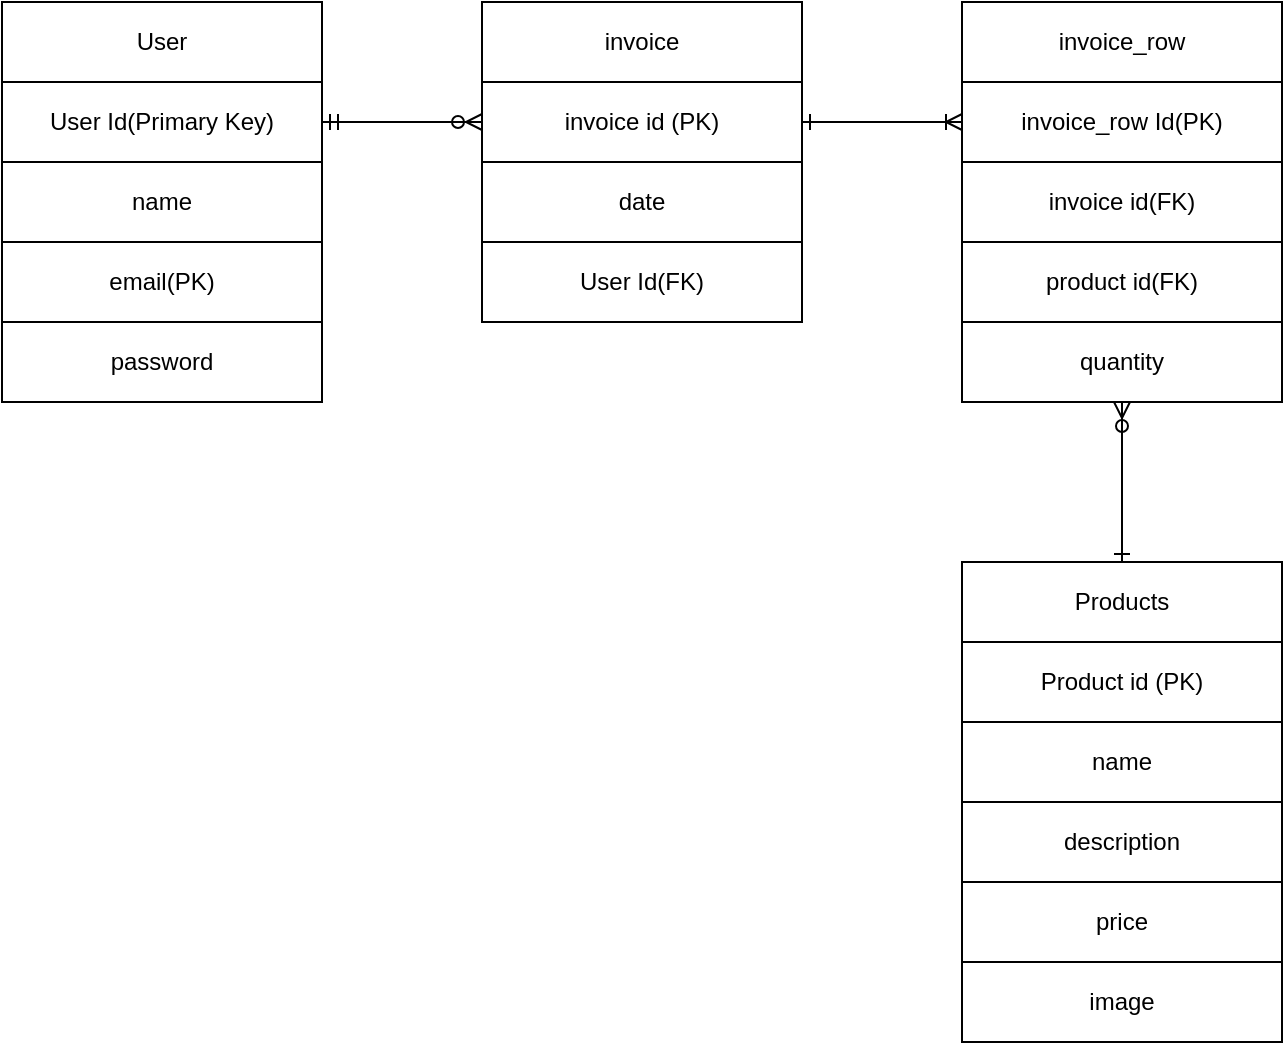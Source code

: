 <mxfile>
    <diagram id="R2lEEEUBdFMjLlhIrx00" name="Page-1">
        <mxGraphModel dx="833" dy="547" grid="1" gridSize="10" guides="1" tooltips="1" connect="1" arrows="1" fold="1" page="1" pageScale="1" pageWidth="850" pageHeight="1100" math="0" shadow="0" extFonts="Permanent Marker^https://fonts.googleapis.com/css?family=Permanent+Marker">
            <root>
                <mxCell id="0"/>
                <mxCell id="1" parent="0"/>
                <mxCell id="gFZ8wLatGyTkjk2vjXez-4" value="User" style="rounded=0;whiteSpace=wrap;html=1;" parent="1" vertex="1">
                    <mxGeometry x="40" y="80" width="160" height="40" as="geometry"/>
                </mxCell>
                <mxCell id="3" style="edgeStyle=none;html=1;entryX=0;entryY=0.5;entryDx=0;entryDy=0;endArrow=ERzeroToMany;endFill=0;" parent="1" source="gFZ8wLatGyTkjk2vjXez-5" target="gFZ8wLatGyTkjk2vjXez-11" edge="1">
                    <mxGeometry relative="1" as="geometry"/>
                </mxCell>
                <mxCell id="gFZ8wLatGyTkjk2vjXez-5" value="User Id(Primary Key)" style="rounded=0;whiteSpace=wrap;html=1;" parent="1" vertex="1">
                    <mxGeometry x="40" y="120" width="160" height="40" as="geometry"/>
                </mxCell>
                <mxCell id="gFZ8wLatGyTkjk2vjXez-6" value="name" style="rounded=0;whiteSpace=wrap;html=1;" parent="1" vertex="1">
                    <mxGeometry x="40" y="160" width="160" height="40" as="geometry"/>
                </mxCell>
                <mxCell id="gFZ8wLatGyTkjk2vjXez-7" value="email(PK)" style="rounded=0;whiteSpace=wrap;html=1;" parent="1" vertex="1">
                    <mxGeometry x="40" y="200" width="160" height="40" as="geometry"/>
                </mxCell>
                <mxCell id="gFZ8wLatGyTkjk2vjXez-8" value="password" style="rounded=0;whiteSpace=wrap;html=1;" parent="1" vertex="1">
                    <mxGeometry x="40" y="240" width="160" height="40" as="geometry"/>
                </mxCell>
                <mxCell id="gFZ8wLatGyTkjk2vjXez-9" value="invoice" style="rounded=0;whiteSpace=wrap;html=1;" parent="1" vertex="1">
                    <mxGeometry x="280" y="80" width="160" height="40" as="geometry"/>
                </mxCell>
                <mxCell id="5" style="edgeStyle=none;html=1;exitX=0;exitY=0.5;exitDx=0;exitDy=0;endArrow=ERmandOne;endFill=0;" parent="1" source="gFZ8wLatGyTkjk2vjXez-11" edge="1">
                    <mxGeometry relative="1" as="geometry">
                        <mxPoint x="200" y="140" as="targetPoint"/>
                    </mxGeometry>
                </mxCell>
                <mxCell id="9" value="" style="edgeStyle=none;html=1;endArrow=ERoneToMany;endFill=0;entryX=0;entryY=0.5;entryDx=0;entryDy=0;" parent="1" source="gFZ8wLatGyTkjk2vjXez-11" target="gFZ8wLatGyTkjk2vjXez-18" edge="1">
                    <mxGeometry relative="1" as="geometry">
                        <mxPoint x="510" y="140" as="targetPoint"/>
                    </mxGeometry>
                </mxCell>
                <mxCell id="gFZ8wLatGyTkjk2vjXez-11" value="invoice id (PK)" style="rounded=0;whiteSpace=wrap;html=1;" parent="1" vertex="1">
                    <mxGeometry x="280" y="120" width="160" height="40" as="geometry"/>
                </mxCell>
                <mxCell id="gFZ8wLatGyTkjk2vjXez-12" value="date" style="rounded=0;whiteSpace=wrap;html=1;" parent="1" vertex="1">
                    <mxGeometry x="280" y="160" width="160" height="40" as="geometry"/>
                </mxCell>
                <mxCell id="gFZ8wLatGyTkjk2vjXez-14" value="User Id(FK)" style="rounded=0;whiteSpace=wrap;html=1;" parent="1" vertex="1">
                    <mxGeometry x="280" y="200" width="160" height="40" as="geometry"/>
                </mxCell>
                <mxCell id="gFZ8wLatGyTkjk2vjXez-17" value="invoice_row" style="rounded=0;whiteSpace=wrap;html=1;" parent="1" vertex="1">
                    <mxGeometry x="520" y="80" width="160" height="40" as="geometry"/>
                </mxCell>
                <mxCell id="gFZ8wLatGyTkjk2vjXez-18" value="invoice_row Id(PK)" style="rounded=0;whiteSpace=wrap;html=1;" parent="1" vertex="1">
                    <mxGeometry x="520" y="120" width="160" height="40" as="geometry"/>
                </mxCell>
                <mxCell id="15" value="" style="edgeStyle=none;html=1;endArrow=ERone;endFill=0;entryX=1;entryY=0.5;entryDx=0;entryDy=0;exitX=0;exitY=0.5;exitDx=0;exitDy=0;" edge="1" parent="1" source="gFZ8wLatGyTkjk2vjXez-18" target="gFZ8wLatGyTkjk2vjXez-11">
                    <mxGeometry relative="1" as="geometry"/>
                </mxCell>
                <mxCell id="gFZ8wLatGyTkjk2vjXez-19" value="invoice id(FK)" style="rounded=0;whiteSpace=wrap;html=1;" parent="1" vertex="1">
                    <mxGeometry x="520" y="160" width="160" height="40" as="geometry"/>
                </mxCell>
                <mxCell id="gFZ8wLatGyTkjk2vjXez-20" value="product id(FK)" style="rounded=0;whiteSpace=wrap;html=1;" parent="1" vertex="1">
                    <mxGeometry x="520" y="200" width="160" height="40" as="geometry"/>
                </mxCell>
                <mxCell id="gFZ8wLatGyTkjk2vjXez-21" value="quantity" style="rounded=0;whiteSpace=wrap;html=1;" parent="1" vertex="1">
                    <mxGeometry x="520" y="240" width="160" height="40" as="geometry"/>
                </mxCell>
                <mxCell id="gFZ8wLatGyTkjk2vjXez-22" value="Products" style="rounded=0;whiteSpace=wrap;html=1;" parent="1" vertex="1">
                    <mxGeometry x="520" y="360" width="160" height="40" as="geometry"/>
                </mxCell>
                <mxCell id="gFZ8wLatGyTkjk2vjXez-23" value="Product id (PK)" style="rounded=0;whiteSpace=wrap;html=1;" parent="1" vertex="1">
                    <mxGeometry x="520" y="400" width="160" height="40" as="geometry"/>
                </mxCell>
                <mxCell id="gFZ8wLatGyTkjk2vjXez-24" value="name" style="rounded=0;whiteSpace=wrap;html=1;" parent="1" vertex="1">
                    <mxGeometry x="520" y="440" width="160" height="40" as="geometry"/>
                </mxCell>
                <mxCell id="gFZ8wLatGyTkjk2vjXez-25" value="description" style="rounded=0;whiteSpace=wrap;html=1;" parent="1" vertex="1">
                    <mxGeometry x="520" y="480" width="160" height="40" as="geometry"/>
                </mxCell>
                <mxCell id="gFZ8wLatGyTkjk2vjXez-26" value="price" style="rounded=0;whiteSpace=wrap;html=1;" parent="1" vertex="1">
                    <mxGeometry x="520" y="520" width="160" height="40" as="geometry"/>
                </mxCell>
                <mxCell id="gFZ8wLatGyTkjk2vjXez-27" value="image" style="rounded=0;whiteSpace=wrap;html=1;" parent="1" vertex="1">
                    <mxGeometry x="520" y="560" width="160" height="40" as="geometry"/>
                </mxCell>
                <mxCell id="18" value="" style="edgeStyle=none;html=1;endArrow=ERone;endFill=0;exitX=0.5;exitY=1;exitDx=0;exitDy=0;entryX=0.5;entryY=0;entryDx=0;entryDy=0;" edge="1" parent="1" source="gFZ8wLatGyTkjk2vjXez-21" target="gFZ8wLatGyTkjk2vjXez-22">
                    <mxGeometry relative="1" as="geometry">
                        <mxPoint x="540" y="310" as="sourcePoint"/>
                        <mxPoint x="530" y="286" as="targetPoint"/>
                    </mxGeometry>
                </mxCell>
                <mxCell id="20" value="" style="edgeStyle=none;html=1;endArrow=ERzeroToMany;endFill=0;entryX=0.5;entryY=1;entryDx=0;entryDy=0;exitX=0.5;exitY=0;exitDx=0;exitDy=0;" edge="1" parent="1" source="gFZ8wLatGyTkjk2vjXez-22" target="gFZ8wLatGyTkjk2vjXez-21">
                    <mxGeometry relative="1" as="geometry">
                        <mxPoint x="470" y="400" as="sourcePoint"/>
                        <mxPoint x="470" y="313.333" as="targetPoint"/>
                    </mxGeometry>
                </mxCell>
            </root>
        </mxGraphModel>
    </diagram>
</mxfile>
